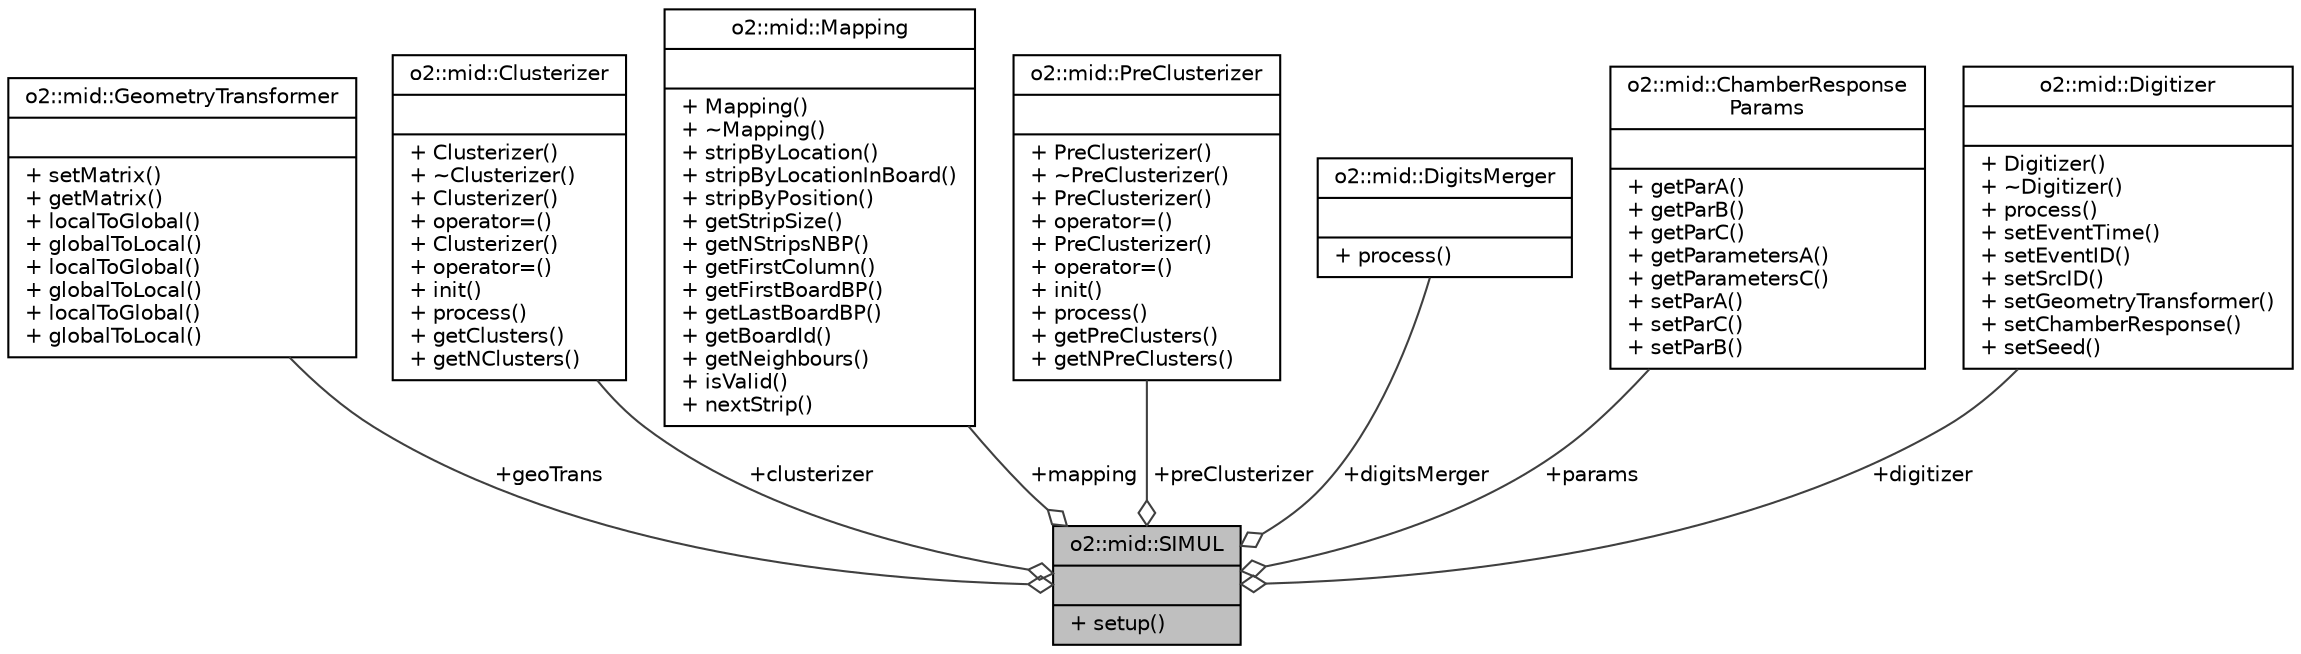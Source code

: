 digraph "o2::mid::SIMUL"
{
 // INTERACTIVE_SVG=YES
  bgcolor="transparent";
  edge [fontname="Helvetica",fontsize="10",labelfontname="Helvetica",labelfontsize="10"];
  node [fontname="Helvetica",fontsize="10",shape=record];
  Node1 [label="{o2::mid::SIMUL\n||+ setup()\l}",height=0.2,width=0.4,color="black", fillcolor="grey75", style="filled" fontcolor="black"];
  Node2 -> Node1 [color="grey25",fontsize="10",style="solid",label=" +geoTrans" ,arrowhead="odiamond",fontname="Helvetica"];
  Node2 [label="{o2::mid::GeometryTransformer\n||+ setMatrix()\l+ getMatrix()\l+ localToGlobal()\l+ globalToLocal()\l+ localToGlobal()\l+ globalToLocal()\l+ localToGlobal()\l+ globalToLocal()\l}",height=0.2,width=0.4,color="black",URL="$d2/df3/classo2_1_1mid_1_1GeometryTransformer.html"];
  Node3 -> Node1 [color="grey25",fontsize="10",style="solid",label=" +clusterizer" ,arrowhead="odiamond",fontname="Helvetica"];
  Node3 [label="{o2::mid::Clusterizer\n||+ Clusterizer()\l+ ~Clusterizer()\l+ Clusterizer()\l+ operator=()\l+ Clusterizer()\l+ operator=()\l+ init()\l+ process()\l+ getClusters()\l+ getNClusters()\l}",height=0.2,width=0.4,color="black",URL="$d5/dae/classo2_1_1mid_1_1Clusterizer.html",tooltip="Clusterizing algorithm for MID. "];
  Node4 -> Node1 [color="grey25",fontsize="10",style="solid",label=" +mapping" ,arrowhead="odiamond",fontname="Helvetica"];
  Node4 [label="{o2::mid::Mapping\n||+ Mapping()\l+ ~Mapping()\l+ stripByLocation()\l+ stripByLocationInBoard()\l+ stripByPosition()\l+ getStripSize()\l+ getNStripsNBP()\l+ getFirstColumn()\l+ getFirstBoardBP()\l+ getLastBoardBP()\l+ getBoardId()\l+ getNeighbours()\l+ isValid()\l+ nextStrip()\l}",height=0.2,width=0.4,color="black",URL="$d1/d66/classo2_1_1mid_1_1Mapping.html"];
  Node5 -> Node1 [color="grey25",fontsize="10",style="solid",label=" +preClusterizer" ,arrowhead="odiamond",fontname="Helvetica"];
  Node5 [label="{o2::mid::PreClusterizer\n||+ PreClusterizer()\l+ ~PreClusterizer()\l+ PreClusterizer()\l+ operator=()\l+ PreClusterizer()\l+ operator=()\l+ init()\l+ process()\l+ getPreClusters()\l+ getNPreClusters()\l}",height=0.2,width=0.4,color="black",URL="$d6/dde/classo2_1_1mid_1_1PreClusterizer.html",tooltip="Pre-clustering algorithm for MID. "];
  Node6 -> Node1 [color="grey25",fontsize="10",style="solid",label=" +digitsMerger" ,arrowhead="odiamond",fontname="Helvetica"];
  Node6 [label="{o2::mid::DigitsMerger\n||+ process()\l}",height=0.2,width=0.4,color="black",URL="$d0/d31/classo2_1_1mid_1_1DigitsMerger.html"];
  Node7 -> Node1 [color="grey25",fontsize="10",style="solid",label=" +params" ,arrowhead="odiamond",fontname="Helvetica"];
  Node7 [label="{o2::mid::ChamberResponse\lParams\n||+ getParA()\l+ getParB()\l+ getParC()\l+ getParametersA()\l+ getParametersC()\l+ setParA()\l+ setParC()\l+ setParB()\l}",height=0.2,width=0.4,color="black",URL="$d8/dba/classo2_1_1mid_1_1ChamberResponseParams.html"];
  Node8 -> Node1 [color="grey25",fontsize="10",style="solid",label=" +digitizer" ,arrowhead="odiamond",fontname="Helvetica"];
  Node8 [label="{o2::mid::Digitizer\n||+ Digitizer()\l+ ~Digitizer()\l+ process()\l+ setEventTime()\l+ setEventID()\l+ setSrcID()\l+ setGeometryTransformer()\l+ setChamberResponse()\l+ setSeed()\l}",height=0.2,width=0.4,color="black",URL="$d8/d69/classo2_1_1mid_1_1Digitizer.html"];
}
